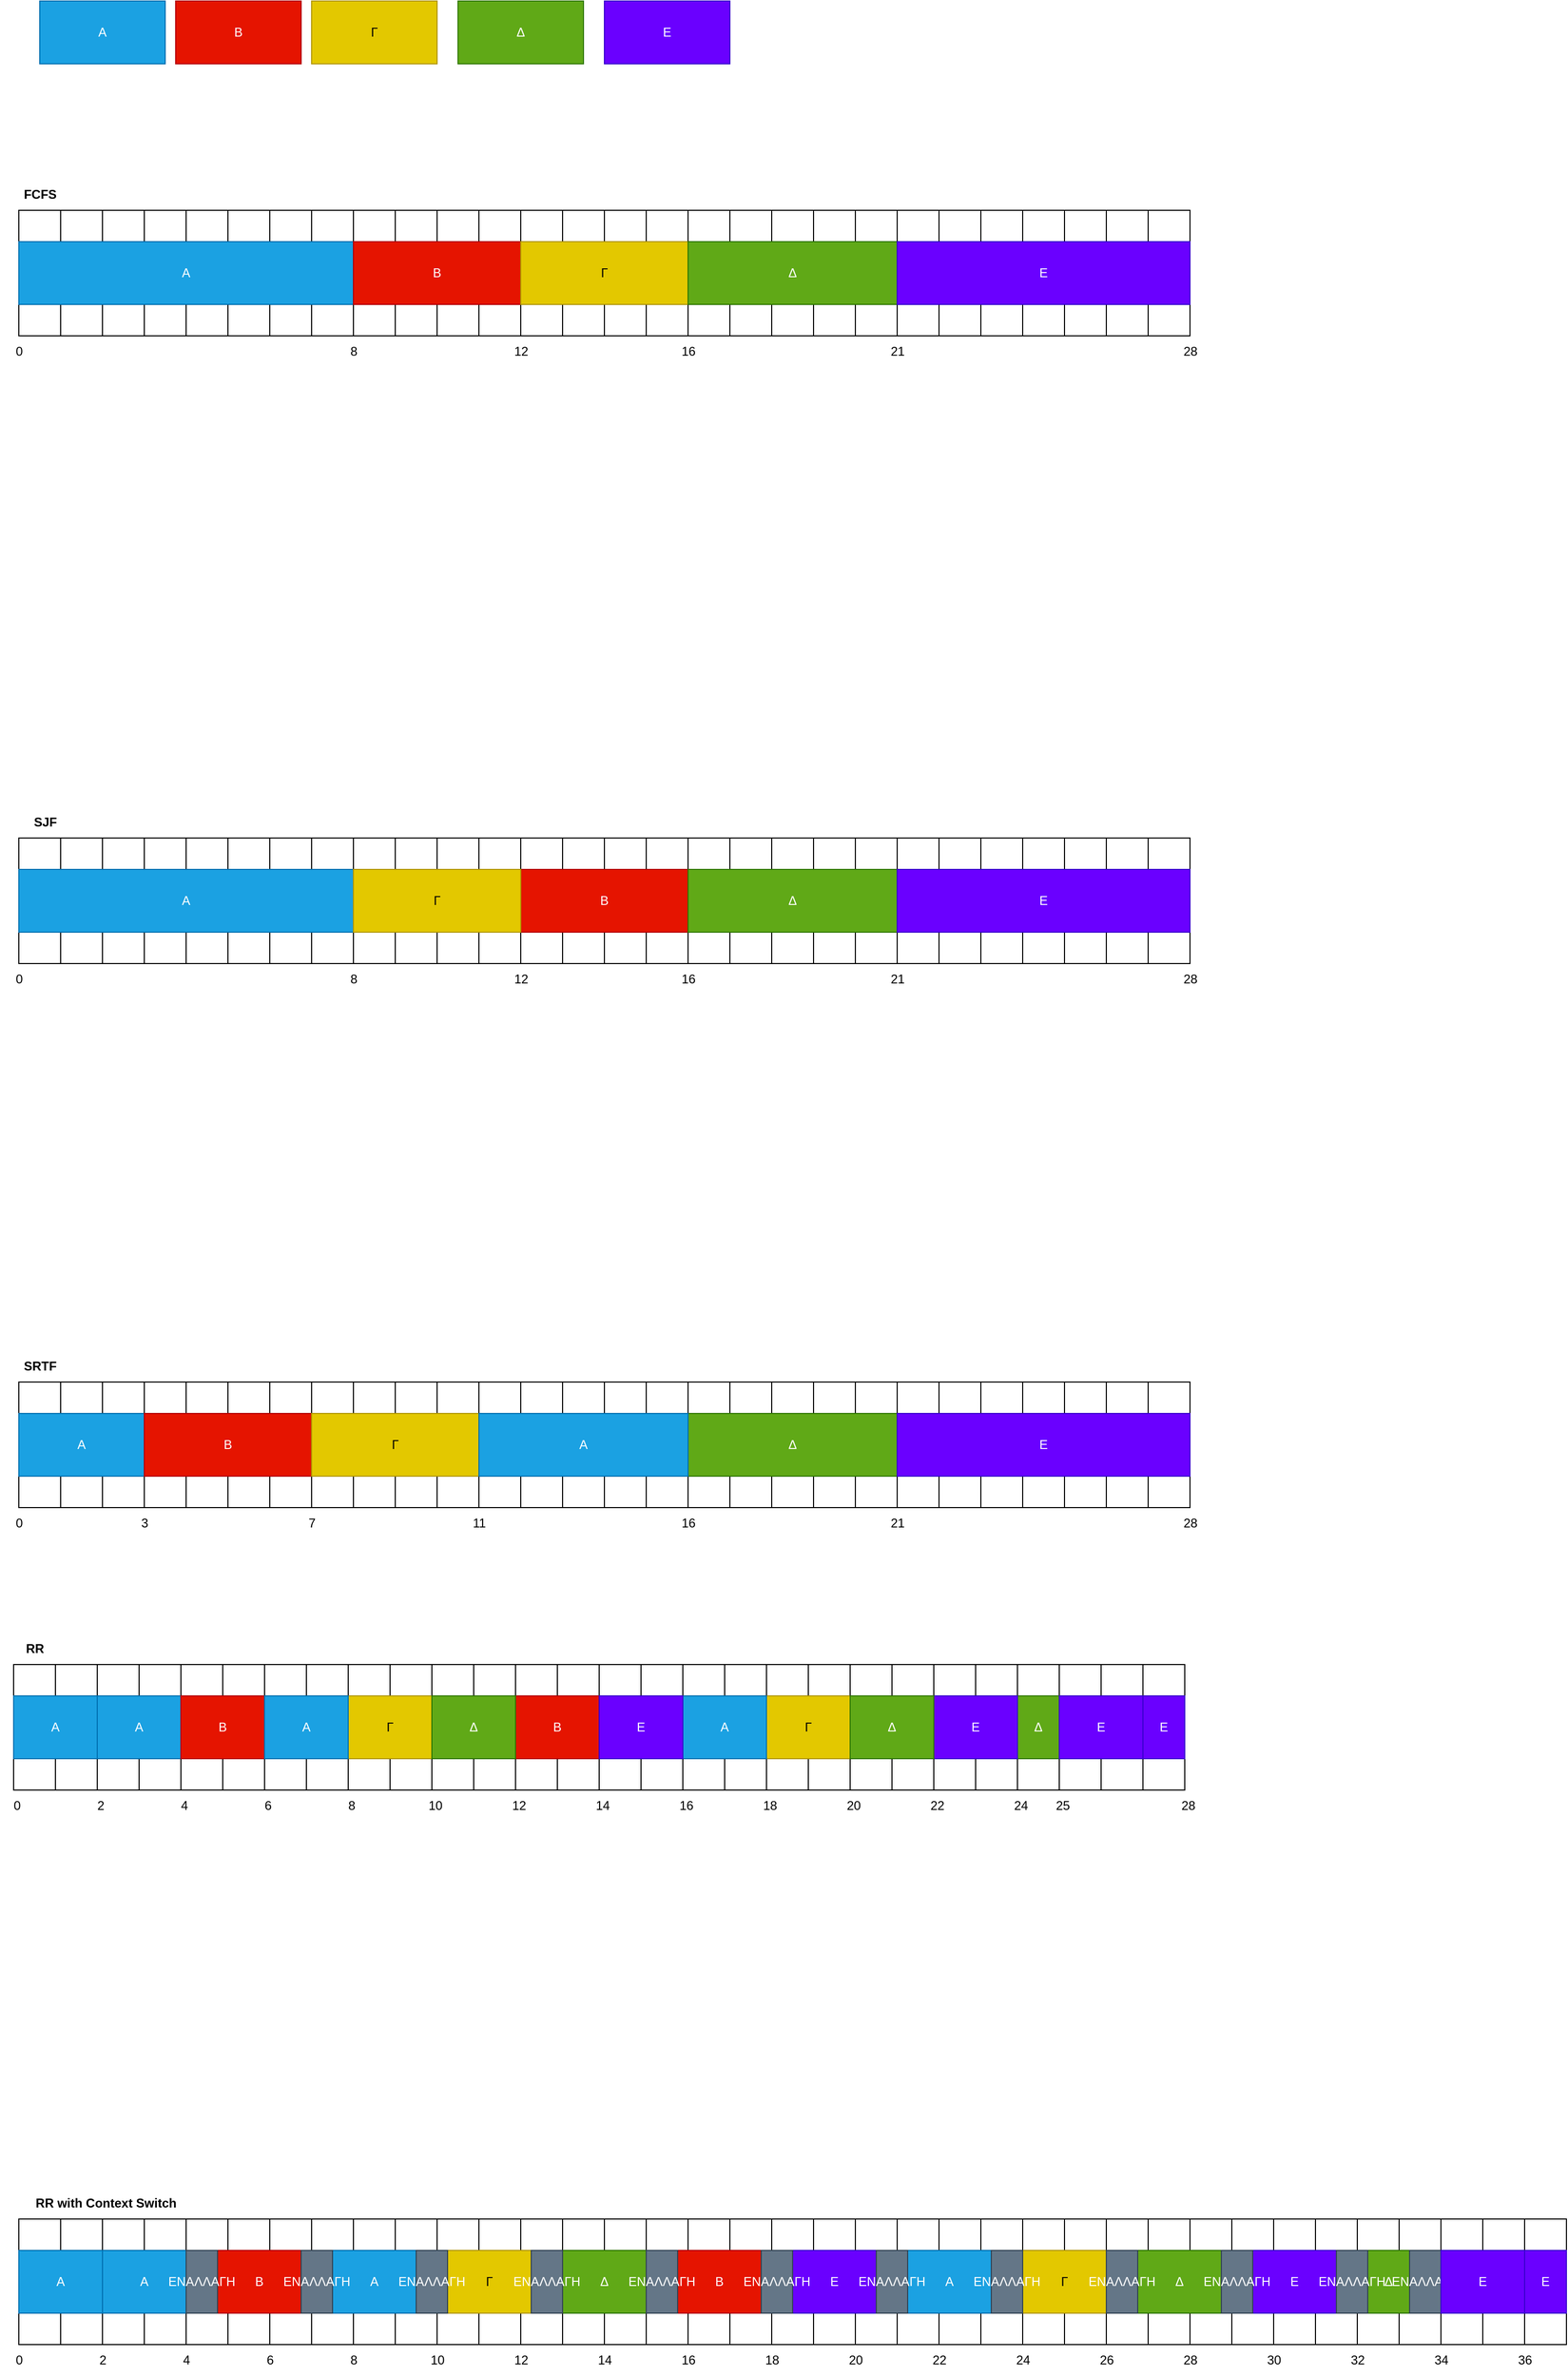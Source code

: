 <mxfile version="22.1.18" type="device">
  <diagram name="Page-1" id="IItcqht9Zv7IeJ6Osstn">
    <mxGraphModel dx="1577" dy="1020" grid="1" gridSize="10" guides="1" tooltips="1" connect="1" arrows="1" fold="1" page="1" pageScale="1" pageWidth="850" pageHeight="1100" math="0" shadow="0">
      <root>
        <mxCell id="0" />
        <mxCell id="1" parent="0" />
        <mxCell id="_Q96MDX6_ETK-nk5UA62-1" value="" style="rounded=0;whiteSpace=wrap;html=1;direction=south;" vertex="1" parent="1">
          <mxGeometry x="120" y="240" width="40" height="120" as="geometry" />
        </mxCell>
        <mxCell id="_Q96MDX6_ETK-nk5UA62-2" value="" style="rounded=0;whiteSpace=wrap;html=1;direction=south;" vertex="1" parent="1">
          <mxGeometry x="160" y="240" width="40" height="120" as="geometry" />
        </mxCell>
        <mxCell id="_Q96MDX6_ETK-nk5UA62-3" value="" style="rounded=0;whiteSpace=wrap;html=1;direction=south;" vertex="1" parent="1">
          <mxGeometry x="200" y="240" width="40" height="120" as="geometry" />
        </mxCell>
        <mxCell id="_Q96MDX6_ETK-nk5UA62-4" value="" style="rounded=0;whiteSpace=wrap;html=1;direction=south;" vertex="1" parent="1">
          <mxGeometry x="240" y="240" width="40" height="120" as="geometry" />
        </mxCell>
        <mxCell id="_Q96MDX6_ETK-nk5UA62-5" value="" style="rounded=0;whiteSpace=wrap;html=1;direction=south;" vertex="1" parent="1">
          <mxGeometry x="280" y="240" width="40" height="120" as="geometry" />
        </mxCell>
        <mxCell id="_Q96MDX6_ETK-nk5UA62-6" value="" style="rounded=0;whiteSpace=wrap;html=1;direction=south;" vertex="1" parent="1">
          <mxGeometry x="320" y="240" width="40" height="120" as="geometry" />
        </mxCell>
        <mxCell id="_Q96MDX6_ETK-nk5UA62-7" value="" style="rounded=0;whiteSpace=wrap;html=1;direction=south;" vertex="1" parent="1">
          <mxGeometry x="360" y="240" width="40" height="120" as="geometry" />
        </mxCell>
        <mxCell id="_Q96MDX6_ETK-nk5UA62-8" value="" style="rounded=0;whiteSpace=wrap;html=1;direction=south;" vertex="1" parent="1">
          <mxGeometry x="400" y="240" width="40" height="120" as="geometry" />
        </mxCell>
        <mxCell id="_Q96MDX6_ETK-nk5UA62-9" value="" style="rounded=0;whiteSpace=wrap;html=1;direction=south;" vertex="1" parent="1">
          <mxGeometry x="440" y="240" width="40" height="120" as="geometry" />
        </mxCell>
        <mxCell id="_Q96MDX6_ETK-nk5UA62-10" value="" style="rounded=0;whiteSpace=wrap;html=1;direction=south;" vertex="1" parent="1">
          <mxGeometry x="480" y="240" width="40" height="120" as="geometry" />
        </mxCell>
        <mxCell id="_Q96MDX6_ETK-nk5UA62-11" value="" style="rounded=0;whiteSpace=wrap;html=1;direction=south;" vertex="1" parent="1">
          <mxGeometry x="520" y="240" width="40" height="120" as="geometry" />
        </mxCell>
        <mxCell id="_Q96MDX6_ETK-nk5UA62-12" value="" style="rounded=0;whiteSpace=wrap;html=1;direction=south;" vertex="1" parent="1">
          <mxGeometry x="560" y="240" width="40" height="120" as="geometry" />
        </mxCell>
        <mxCell id="_Q96MDX6_ETK-nk5UA62-13" value="" style="rounded=0;whiteSpace=wrap;html=1;direction=south;" vertex="1" parent="1">
          <mxGeometry x="600" y="240" width="40" height="120" as="geometry" />
        </mxCell>
        <mxCell id="_Q96MDX6_ETK-nk5UA62-14" value="" style="rounded=0;whiteSpace=wrap;html=1;direction=south;" vertex="1" parent="1">
          <mxGeometry x="640" y="240" width="40" height="120" as="geometry" />
        </mxCell>
        <mxCell id="_Q96MDX6_ETK-nk5UA62-15" value="" style="rounded=0;whiteSpace=wrap;html=1;direction=south;" vertex="1" parent="1">
          <mxGeometry x="680" y="240" width="40" height="120" as="geometry" />
        </mxCell>
        <mxCell id="_Q96MDX6_ETK-nk5UA62-16" value="" style="rounded=0;whiteSpace=wrap;html=1;direction=south;" vertex="1" parent="1">
          <mxGeometry x="720" y="240" width="40" height="120" as="geometry" />
        </mxCell>
        <mxCell id="_Q96MDX6_ETK-nk5UA62-17" value="" style="rounded=0;whiteSpace=wrap;html=1;direction=south;" vertex="1" parent="1">
          <mxGeometry x="760" y="240" width="40" height="120" as="geometry" />
        </mxCell>
        <mxCell id="_Q96MDX6_ETK-nk5UA62-18" value="" style="rounded=0;whiteSpace=wrap;html=1;direction=south;" vertex="1" parent="1">
          <mxGeometry x="800" y="240" width="40" height="120" as="geometry" />
        </mxCell>
        <mxCell id="_Q96MDX6_ETK-nk5UA62-19" value="" style="rounded=0;whiteSpace=wrap;html=1;direction=south;" vertex="1" parent="1">
          <mxGeometry x="840" y="240" width="40" height="120" as="geometry" />
        </mxCell>
        <mxCell id="_Q96MDX6_ETK-nk5UA62-20" value="" style="rounded=0;whiteSpace=wrap;html=1;direction=south;" vertex="1" parent="1">
          <mxGeometry x="880" y="240" width="40" height="120" as="geometry" />
        </mxCell>
        <mxCell id="_Q96MDX6_ETK-nk5UA62-21" value="" style="rounded=0;whiteSpace=wrap;html=1;direction=south;" vertex="1" parent="1">
          <mxGeometry x="920" y="240" width="40" height="120" as="geometry" />
        </mxCell>
        <mxCell id="_Q96MDX6_ETK-nk5UA62-22" value="" style="rounded=0;whiteSpace=wrap;html=1;direction=south;" vertex="1" parent="1">
          <mxGeometry x="960" y="240" width="40" height="120" as="geometry" />
        </mxCell>
        <mxCell id="_Q96MDX6_ETK-nk5UA62-23" value="" style="rounded=0;whiteSpace=wrap;html=1;direction=south;" vertex="1" parent="1">
          <mxGeometry x="1000" y="240" width="40" height="120" as="geometry" />
        </mxCell>
        <mxCell id="_Q96MDX6_ETK-nk5UA62-24" value="" style="rounded=0;whiteSpace=wrap;html=1;direction=south;" vertex="1" parent="1">
          <mxGeometry x="1040" y="240" width="40" height="120" as="geometry" />
        </mxCell>
        <mxCell id="_Q96MDX6_ETK-nk5UA62-25" value="" style="rounded=0;whiteSpace=wrap;html=1;direction=south;" vertex="1" parent="1">
          <mxGeometry x="1080" y="240" width="40" height="120" as="geometry" />
        </mxCell>
        <mxCell id="_Q96MDX6_ETK-nk5UA62-26" value="" style="rounded=0;whiteSpace=wrap;html=1;direction=south;" vertex="1" parent="1">
          <mxGeometry x="1120" y="240" width="40" height="120" as="geometry" />
        </mxCell>
        <mxCell id="_Q96MDX6_ETK-nk5UA62-27" value="" style="rounded=0;whiteSpace=wrap;html=1;direction=south;" vertex="1" parent="1">
          <mxGeometry x="1160" y="240" width="40" height="120" as="geometry" />
        </mxCell>
        <mxCell id="_Q96MDX6_ETK-nk5UA62-28" value="" style="rounded=0;whiteSpace=wrap;html=1;direction=south;" vertex="1" parent="1">
          <mxGeometry x="1200" y="240" width="40" height="120" as="geometry" />
        </mxCell>
        <mxCell id="_Q96MDX6_ETK-nk5UA62-29" value="" style="rounded=0;whiteSpace=wrap;html=1;direction=south;" vertex="1" parent="1">
          <mxGeometry x="120" y="840" width="40" height="120" as="geometry" />
        </mxCell>
        <mxCell id="_Q96MDX6_ETK-nk5UA62-30" value="" style="rounded=0;whiteSpace=wrap;html=1;direction=south;" vertex="1" parent="1">
          <mxGeometry x="160" y="840" width="40" height="120" as="geometry" />
        </mxCell>
        <mxCell id="_Q96MDX6_ETK-nk5UA62-31" value="" style="rounded=0;whiteSpace=wrap;html=1;direction=south;" vertex="1" parent="1">
          <mxGeometry x="200" y="840" width="40" height="120" as="geometry" />
        </mxCell>
        <mxCell id="_Q96MDX6_ETK-nk5UA62-32" value="" style="rounded=0;whiteSpace=wrap;html=1;direction=south;" vertex="1" parent="1">
          <mxGeometry x="240" y="840" width="40" height="120" as="geometry" />
        </mxCell>
        <mxCell id="_Q96MDX6_ETK-nk5UA62-33" value="" style="rounded=0;whiteSpace=wrap;html=1;direction=south;" vertex="1" parent="1">
          <mxGeometry x="280" y="840" width="40" height="120" as="geometry" />
        </mxCell>
        <mxCell id="_Q96MDX6_ETK-nk5UA62-34" value="" style="rounded=0;whiteSpace=wrap;html=1;direction=south;" vertex="1" parent="1">
          <mxGeometry x="320" y="840" width="40" height="120" as="geometry" />
        </mxCell>
        <mxCell id="_Q96MDX6_ETK-nk5UA62-35" value="" style="rounded=0;whiteSpace=wrap;html=1;direction=south;" vertex="1" parent="1">
          <mxGeometry x="360" y="840" width="40" height="120" as="geometry" />
        </mxCell>
        <mxCell id="_Q96MDX6_ETK-nk5UA62-36" value="" style="rounded=0;whiteSpace=wrap;html=1;direction=south;" vertex="1" parent="1">
          <mxGeometry x="400" y="840" width="40" height="120" as="geometry" />
        </mxCell>
        <mxCell id="_Q96MDX6_ETK-nk5UA62-37" value="" style="rounded=0;whiteSpace=wrap;html=1;direction=south;" vertex="1" parent="1">
          <mxGeometry x="440" y="840" width="40" height="120" as="geometry" />
        </mxCell>
        <mxCell id="_Q96MDX6_ETK-nk5UA62-38" value="" style="rounded=0;whiteSpace=wrap;html=1;direction=south;" vertex="1" parent="1">
          <mxGeometry x="480" y="840" width="40" height="120" as="geometry" />
        </mxCell>
        <mxCell id="_Q96MDX6_ETK-nk5UA62-39" value="" style="rounded=0;whiteSpace=wrap;html=1;direction=south;" vertex="1" parent="1">
          <mxGeometry x="520" y="840" width="40" height="120" as="geometry" />
        </mxCell>
        <mxCell id="_Q96MDX6_ETK-nk5UA62-40" value="" style="rounded=0;whiteSpace=wrap;html=1;direction=south;" vertex="1" parent="1">
          <mxGeometry x="560" y="840" width="40" height="120" as="geometry" />
        </mxCell>
        <mxCell id="_Q96MDX6_ETK-nk5UA62-41" value="" style="rounded=0;whiteSpace=wrap;html=1;direction=south;" vertex="1" parent="1">
          <mxGeometry x="600" y="840" width="40" height="120" as="geometry" />
        </mxCell>
        <mxCell id="_Q96MDX6_ETK-nk5UA62-42" value="" style="rounded=0;whiteSpace=wrap;html=1;direction=south;" vertex="1" parent="1">
          <mxGeometry x="640" y="840" width="40" height="120" as="geometry" />
        </mxCell>
        <mxCell id="_Q96MDX6_ETK-nk5UA62-43" value="" style="rounded=0;whiteSpace=wrap;html=1;direction=south;" vertex="1" parent="1">
          <mxGeometry x="680" y="840" width="40" height="120" as="geometry" />
        </mxCell>
        <mxCell id="_Q96MDX6_ETK-nk5UA62-44" value="" style="rounded=0;whiteSpace=wrap;html=1;direction=south;" vertex="1" parent="1">
          <mxGeometry x="720" y="840" width="40" height="120" as="geometry" />
        </mxCell>
        <mxCell id="_Q96MDX6_ETK-nk5UA62-45" value="" style="rounded=0;whiteSpace=wrap;html=1;direction=south;" vertex="1" parent="1">
          <mxGeometry x="760" y="840" width="40" height="120" as="geometry" />
        </mxCell>
        <mxCell id="_Q96MDX6_ETK-nk5UA62-46" value="" style="rounded=0;whiteSpace=wrap;html=1;direction=south;" vertex="1" parent="1">
          <mxGeometry x="800" y="840" width="40" height="120" as="geometry" />
        </mxCell>
        <mxCell id="_Q96MDX6_ETK-nk5UA62-47" value="" style="rounded=0;whiteSpace=wrap;html=1;direction=south;" vertex="1" parent="1">
          <mxGeometry x="840" y="840" width="40" height="120" as="geometry" />
        </mxCell>
        <mxCell id="_Q96MDX6_ETK-nk5UA62-48" value="" style="rounded=0;whiteSpace=wrap;html=1;direction=south;" vertex="1" parent="1">
          <mxGeometry x="880" y="840" width="40" height="120" as="geometry" />
        </mxCell>
        <mxCell id="_Q96MDX6_ETK-nk5UA62-49" value="" style="rounded=0;whiteSpace=wrap;html=1;direction=south;" vertex="1" parent="1">
          <mxGeometry x="920" y="840" width="40" height="120" as="geometry" />
        </mxCell>
        <mxCell id="_Q96MDX6_ETK-nk5UA62-50" value="" style="rounded=0;whiteSpace=wrap;html=1;direction=south;" vertex="1" parent="1">
          <mxGeometry x="960" y="840" width="40" height="120" as="geometry" />
        </mxCell>
        <mxCell id="_Q96MDX6_ETK-nk5UA62-51" value="" style="rounded=0;whiteSpace=wrap;html=1;direction=south;" vertex="1" parent="1">
          <mxGeometry x="1000" y="840" width="40" height="120" as="geometry" />
        </mxCell>
        <mxCell id="_Q96MDX6_ETK-nk5UA62-52" value="" style="rounded=0;whiteSpace=wrap;html=1;direction=south;" vertex="1" parent="1">
          <mxGeometry x="1040" y="840" width="40" height="120" as="geometry" />
        </mxCell>
        <mxCell id="_Q96MDX6_ETK-nk5UA62-53" value="" style="rounded=0;whiteSpace=wrap;html=1;direction=south;" vertex="1" parent="1">
          <mxGeometry x="1080" y="840" width="40" height="120" as="geometry" />
        </mxCell>
        <mxCell id="_Q96MDX6_ETK-nk5UA62-54" value="" style="rounded=0;whiteSpace=wrap;html=1;direction=south;" vertex="1" parent="1">
          <mxGeometry x="1120" y="840" width="40" height="120" as="geometry" />
        </mxCell>
        <mxCell id="_Q96MDX6_ETK-nk5UA62-55" value="" style="rounded=0;whiteSpace=wrap;html=1;direction=south;" vertex="1" parent="1">
          <mxGeometry x="1160" y="840" width="40" height="120" as="geometry" />
        </mxCell>
        <mxCell id="_Q96MDX6_ETK-nk5UA62-56" value="" style="rounded=0;whiteSpace=wrap;html=1;direction=south;" vertex="1" parent="1">
          <mxGeometry x="1200" y="840" width="40" height="120" as="geometry" />
        </mxCell>
        <mxCell id="_Q96MDX6_ETK-nk5UA62-57" value="FCFS" style="text;html=1;align=center;verticalAlign=middle;resizable=0;points=[];autosize=1;strokeColor=none;fillColor=none;fontStyle=1" vertex="1" parent="1">
          <mxGeometry x="115" y="210" width="50" height="30" as="geometry" />
        </mxCell>
        <mxCell id="_Q96MDX6_ETK-nk5UA62-59" value="Α" style="rounded=0;whiteSpace=wrap;html=1;fillColor=#1ba1e2;strokeColor=#006EAF;fontColor=#ffffff;" vertex="1" parent="1">
          <mxGeometry x="140" y="40" width="120" height="60" as="geometry" />
        </mxCell>
        <mxCell id="_Q96MDX6_ETK-nk5UA62-60" value="Β" style="rounded=0;whiteSpace=wrap;html=1;fillColor=#e51400;fontColor=#ffffff;strokeColor=#B20000;" vertex="1" parent="1">
          <mxGeometry x="270" y="40" width="120" height="60" as="geometry" />
        </mxCell>
        <mxCell id="_Q96MDX6_ETK-nk5UA62-61" value="Γ" style="rounded=0;whiteSpace=wrap;html=1;fillColor=#e3c800;fontColor=#000000;strokeColor=#B09500;" vertex="1" parent="1">
          <mxGeometry x="400" y="40" width="120" height="60" as="geometry" />
        </mxCell>
        <mxCell id="_Q96MDX6_ETK-nk5UA62-62" value="Δ" style="rounded=0;whiteSpace=wrap;html=1;fillColor=#60a917;fontColor=#ffffff;strokeColor=#2D7600;" vertex="1" parent="1">
          <mxGeometry x="540" y="40" width="120" height="60" as="geometry" />
        </mxCell>
        <mxCell id="_Q96MDX6_ETK-nk5UA62-63" value="Ε" style="rounded=0;whiteSpace=wrap;html=1;fillColor=#6a00ff;fontColor=#ffffff;strokeColor=#3700CC;" vertex="1" parent="1">
          <mxGeometry x="680" y="40" width="120" height="60" as="geometry" />
        </mxCell>
        <mxCell id="_Q96MDX6_ETK-nk5UA62-64" value="Α" style="rounded=0;whiteSpace=wrap;html=1;fillColor=#1ba1e2;strokeColor=#006EAF;fontColor=#ffffff;" vertex="1" parent="1">
          <mxGeometry x="120" y="270" width="320" height="60" as="geometry" />
        </mxCell>
        <mxCell id="_Q96MDX6_ETK-nk5UA62-65" value="Β" style="rounded=0;whiteSpace=wrap;html=1;fillColor=#e51400;fontColor=#ffffff;strokeColor=#B20000;" vertex="1" parent="1">
          <mxGeometry x="440" y="270" width="160" height="60" as="geometry" />
        </mxCell>
        <mxCell id="_Q96MDX6_ETK-nk5UA62-67" value="Γ" style="rounded=0;whiteSpace=wrap;html=1;fillColor=#e3c800;fontColor=#000000;strokeColor=#B09500;" vertex="1" parent="1">
          <mxGeometry x="600" y="270" width="160" height="60" as="geometry" />
        </mxCell>
        <mxCell id="_Q96MDX6_ETK-nk5UA62-68" value="Δ" style="rounded=0;whiteSpace=wrap;html=1;fillColor=#60a917;fontColor=#ffffff;strokeColor=#2D7600;" vertex="1" parent="1">
          <mxGeometry x="760" y="270" width="200" height="60" as="geometry" />
        </mxCell>
        <mxCell id="_Q96MDX6_ETK-nk5UA62-69" value="Ε" style="rounded=0;whiteSpace=wrap;html=1;fillColor=#6a00ff;fontColor=#ffffff;strokeColor=#3700CC;" vertex="1" parent="1">
          <mxGeometry x="960" y="270" width="280" height="60" as="geometry" />
        </mxCell>
        <mxCell id="_Q96MDX6_ETK-nk5UA62-70" value="0&lt;br&gt;" style="text;html=1;align=center;verticalAlign=middle;resizable=0;points=[];autosize=1;strokeColor=none;fillColor=none;" vertex="1" parent="1">
          <mxGeometry x="105" y="360" width="30" height="30" as="geometry" />
        </mxCell>
        <mxCell id="_Q96MDX6_ETK-nk5UA62-71" value="8" style="text;html=1;align=center;verticalAlign=middle;resizable=0;points=[];autosize=1;strokeColor=none;fillColor=none;" vertex="1" parent="1">
          <mxGeometry x="425" y="360" width="30" height="30" as="geometry" />
        </mxCell>
        <mxCell id="_Q96MDX6_ETK-nk5UA62-72" value="12" style="text;html=1;align=center;verticalAlign=middle;resizable=0;points=[];autosize=1;strokeColor=none;fillColor=none;" vertex="1" parent="1">
          <mxGeometry x="580" y="360" width="40" height="30" as="geometry" />
        </mxCell>
        <mxCell id="_Q96MDX6_ETK-nk5UA62-73" value="16" style="text;html=1;align=center;verticalAlign=middle;resizable=0;points=[];autosize=1;strokeColor=none;fillColor=none;" vertex="1" parent="1">
          <mxGeometry x="740" y="360" width="40" height="30" as="geometry" />
        </mxCell>
        <mxCell id="_Q96MDX6_ETK-nk5UA62-74" value="21" style="text;html=1;align=center;verticalAlign=middle;resizable=0;points=[];autosize=1;strokeColor=none;fillColor=none;" vertex="1" parent="1">
          <mxGeometry x="940" y="360" width="40" height="30" as="geometry" />
        </mxCell>
        <mxCell id="_Q96MDX6_ETK-nk5UA62-75" value="28" style="text;html=1;align=center;verticalAlign=middle;resizable=0;points=[];autosize=1;strokeColor=none;fillColor=none;" vertex="1" parent="1">
          <mxGeometry x="1220" y="360" width="40" height="30" as="geometry" />
        </mxCell>
        <mxCell id="_Q96MDX6_ETK-nk5UA62-76" value="" style="rounded=0;whiteSpace=wrap;html=1;direction=south;" vertex="1" parent="1">
          <mxGeometry x="120" y="1360" width="40" height="120" as="geometry" />
        </mxCell>
        <mxCell id="_Q96MDX6_ETK-nk5UA62-77" value="" style="rounded=0;whiteSpace=wrap;html=1;direction=south;" vertex="1" parent="1">
          <mxGeometry x="160" y="1360" width="40" height="120" as="geometry" />
        </mxCell>
        <mxCell id="_Q96MDX6_ETK-nk5UA62-78" value="" style="rounded=0;whiteSpace=wrap;html=1;direction=south;" vertex="1" parent="1">
          <mxGeometry x="200" y="1360" width="40" height="120" as="geometry" />
        </mxCell>
        <mxCell id="_Q96MDX6_ETK-nk5UA62-79" value="" style="rounded=0;whiteSpace=wrap;html=1;direction=south;" vertex="1" parent="1">
          <mxGeometry x="240" y="1360" width="40" height="120" as="geometry" />
        </mxCell>
        <mxCell id="_Q96MDX6_ETK-nk5UA62-80" value="" style="rounded=0;whiteSpace=wrap;html=1;direction=south;" vertex="1" parent="1">
          <mxGeometry x="280" y="1360" width="40" height="120" as="geometry" />
        </mxCell>
        <mxCell id="_Q96MDX6_ETK-nk5UA62-81" value="" style="rounded=0;whiteSpace=wrap;html=1;direction=south;" vertex="1" parent="1">
          <mxGeometry x="320" y="1360" width="40" height="120" as="geometry" />
        </mxCell>
        <mxCell id="_Q96MDX6_ETK-nk5UA62-82" value="" style="rounded=0;whiteSpace=wrap;html=1;direction=south;" vertex="1" parent="1">
          <mxGeometry x="360" y="1360" width="40" height="120" as="geometry" />
        </mxCell>
        <mxCell id="_Q96MDX6_ETK-nk5UA62-83" value="" style="rounded=0;whiteSpace=wrap;html=1;direction=south;" vertex="1" parent="1">
          <mxGeometry x="400" y="1360" width="40" height="120" as="geometry" />
        </mxCell>
        <mxCell id="_Q96MDX6_ETK-nk5UA62-84" value="" style="rounded=0;whiteSpace=wrap;html=1;direction=south;" vertex="1" parent="1">
          <mxGeometry x="440" y="1360" width="40" height="120" as="geometry" />
        </mxCell>
        <mxCell id="_Q96MDX6_ETK-nk5UA62-85" value="" style="rounded=0;whiteSpace=wrap;html=1;direction=south;" vertex="1" parent="1">
          <mxGeometry x="480" y="1360" width="40" height="120" as="geometry" />
        </mxCell>
        <mxCell id="_Q96MDX6_ETK-nk5UA62-86" value="" style="rounded=0;whiteSpace=wrap;html=1;direction=south;" vertex="1" parent="1">
          <mxGeometry x="520" y="1360" width="40" height="120" as="geometry" />
        </mxCell>
        <mxCell id="_Q96MDX6_ETK-nk5UA62-87" value="" style="rounded=0;whiteSpace=wrap;html=1;direction=south;" vertex="1" parent="1">
          <mxGeometry x="560" y="1360" width="40" height="120" as="geometry" />
        </mxCell>
        <mxCell id="_Q96MDX6_ETK-nk5UA62-88" value="" style="rounded=0;whiteSpace=wrap;html=1;direction=south;" vertex="1" parent="1">
          <mxGeometry x="600" y="1360" width="40" height="120" as="geometry" />
        </mxCell>
        <mxCell id="_Q96MDX6_ETK-nk5UA62-89" value="" style="rounded=0;whiteSpace=wrap;html=1;direction=south;" vertex="1" parent="1">
          <mxGeometry x="640" y="1360" width="40" height="120" as="geometry" />
        </mxCell>
        <mxCell id="_Q96MDX6_ETK-nk5UA62-90" value="" style="rounded=0;whiteSpace=wrap;html=1;direction=south;" vertex="1" parent="1">
          <mxGeometry x="680" y="1360" width="40" height="120" as="geometry" />
        </mxCell>
        <mxCell id="_Q96MDX6_ETK-nk5UA62-91" value="" style="rounded=0;whiteSpace=wrap;html=1;direction=south;" vertex="1" parent="1">
          <mxGeometry x="720" y="1360" width="40" height="120" as="geometry" />
        </mxCell>
        <mxCell id="_Q96MDX6_ETK-nk5UA62-92" value="" style="rounded=0;whiteSpace=wrap;html=1;direction=south;" vertex="1" parent="1">
          <mxGeometry x="760" y="1360" width="40" height="120" as="geometry" />
        </mxCell>
        <mxCell id="_Q96MDX6_ETK-nk5UA62-93" value="" style="rounded=0;whiteSpace=wrap;html=1;direction=south;" vertex="1" parent="1">
          <mxGeometry x="800" y="1360" width="40" height="120" as="geometry" />
        </mxCell>
        <mxCell id="_Q96MDX6_ETK-nk5UA62-94" value="" style="rounded=0;whiteSpace=wrap;html=1;direction=south;" vertex="1" parent="1">
          <mxGeometry x="840" y="1360" width="40" height="120" as="geometry" />
        </mxCell>
        <mxCell id="_Q96MDX6_ETK-nk5UA62-95" value="" style="rounded=0;whiteSpace=wrap;html=1;direction=south;" vertex="1" parent="1">
          <mxGeometry x="880" y="1360" width="40" height="120" as="geometry" />
        </mxCell>
        <mxCell id="_Q96MDX6_ETK-nk5UA62-96" value="" style="rounded=0;whiteSpace=wrap;html=1;direction=south;" vertex="1" parent="1">
          <mxGeometry x="920" y="1360" width="40" height="120" as="geometry" />
        </mxCell>
        <mxCell id="_Q96MDX6_ETK-nk5UA62-97" value="" style="rounded=0;whiteSpace=wrap;html=1;direction=south;" vertex="1" parent="1">
          <mxGeometry x="960" y="1360" width="40" height="120" as="geometry" />
        </mxCell>
        <mxCell id="_Q96MDX6_ETK-nk5UA62-98" value="" style="rounded=0;whiteSpace=wrap;html=1;direction=south;" vertex="1" parent="1">
          <mxGeometry x="1000" y="1360" width="40" height="120" as="geometry" />
        </mxCell>
        <mxCell id="_Q96MDX6_ETK-nk5UA62-99" value="" style="rounded=0;whiteSpace=wrap;html=1;direction=south;" vertex="1" parent="1">
          <mxGeometry x="1040" y="1360" width="40" height="120" as="geometry" />
        </mxCell>
        <mxCell id="_Q96MDX6_ETK-nk5UA62-100" value="" style="rounded=0;whiteSpace=wrap;html=1;direction=south;" vertex="1" parent="1">
          <mxGeometry x="1080" y="1360" width="40" height="120" as="geometry" />
        </mxCell>
        <mxCell id="_Q96MDX6_ETK-nk5UA62-101" value="" style="rounded=0;whiteSpace=wrap;html=1;direction=south;" vertex="1" parent="1">
          <mxGeometry x="1120" y="1360" width="40" height="120" as="geometry" />
        </mxCell>
        <mxCell id="_Q96MDX6_ETK-nk5UA62-102" value="" style="rounded=0;whiteSpace=wrap;html=1;direction=south;" vertex="1" parent="1">
          <mxGeometry x="1160" y="1360" width="40" height="120" as="geometry" />
        </mxCell>
        <mxCell id="_Q96MDX6_ETK-nk5UA62-103" value="" style="rounded=0;whiteSpace=wrap;html=1;direction=south;" vertex="1" parent="1">
          <mxGeometry x="1200" y="1360" width="40" height="120" as="geometry" />
        </mxCell>
        <mxCell id="_Q96MDX6_ETK-nk5UA62-104" value="&lt;b&gt;SJF&lt;/b&gt;" style="text;html=1;align=center;verticalAlign=middle;resizable=0;points=[];autosize=1;strokeColor=none;fillColor=none;" vertex="1" parent="1">
          <mxGeometry x="120" y="810" width="50" height="30" as="geometry" />
        </mxCell>
        <mxCell id="_Q96MDX6_ETK-nk5UA62-105" value="Α" style="rounded=0;whiteSpace=wrap;html=1;fillColor=#1ba1e2;strokeColor=#006EAF;fontColor=#ffffff;" vertex="1" parent="1">
          <mxGeometry x="120" y="870" width="320" height="60" as="geometry" />
        </mxCell>
        <mxCell id="_Q96MDX6_ETK-nk5UA62-106" value="Β" style="rounded=0;whiteSpace=wrap;html=1;fillColor=#e51400;fontColor=#ffffff;strokeColor=#B20000;" vertex="1" parent="1">
          <mxGeometry x="600" y="870" width="160" height="60" as="geometry" />
        </mxCell>
        <mxCell id="_Q96MDX6_ETK-nk5UA62-107" value="Γ" style="rounded=0;whiteSpace=wrap;html=1;fillColor=#e3c800;fontColor=#000000;strokeColor=#B09500;" vertex="1" parent="1">
          <mxGeometry x="440" y="870" width="160" height="60" as="geometry" />
        </mxCell>
        <mxCell id="_Q96MDX6_ETK-nk5UA62-108" value="Δ" style="rounded=0;whiteSpace=wrap;html=1;fillColor=#60a917;fontColor=#ffffff;strokeColor=#2D7600;" vertex="1" parent="1">
          <mxGeometry x="760" y="870" width="200" height="60" as="geometry" />
        </mxCell>
        <mxCell id="_Q96MDX6_ETK-nk5UA62-109" value="Ε" style="rounded=0;whiteSpace=wrap;html=1;fillColor=#6a00ff;fontColor=#ffffff;strokeColor=#3700CC;" vertex="1" parent="1">
          <mxGeometry x="960" y="870" width="280" height="60" as="geometry" />
        </mxCell>
        <mxCell id="_Q96MDX6_ETK-nk5UA62-111" value="0&lt;br&gt;" style="text;html=1;align=center;verticalAlign=middle;resizable=0;points=[];autosize=1;strokeColor=none;fillColor=none;" vertex="1" parent="1">
          <mxGeometry x="105" y="960" width="30" height="30" as="geometry" />
        </mxCell>
        <mxCell id="_Q96MDX6_ETK-nk5UA62-112" value="8" style="text;html=1;align=center;verticalAlign=middle;resizable=0;points=[];autosize=1;strokeColor=none;fillColor=none;" vertex="1" parent="1">
          <mxGeometry x="425" y="960" width="30" height="30" as="geometry" />
        </mxCell>
        <mxCell id="_Q96MDX6_ETK-nk5UA62-113" value="12" style="text;html=1;align=center;verticalAlign=middle;resizable=0;points=[];autosize=1;strokeColor=none;fillColor=none;" vertex="1" parent="1">
          <mxGeometry x="580" y="960" width="40" height="30" as="geometry" />
        </mxCell>
        <mxCell id="_Q96MDX6_ETK-nk5UA62-114" value="16" style="text;html=1;align=center;verticalAlign=middle;resizable=0;points=[];autosize=1;strokeColor=none;fillColor=none;" vertex="1" parent="1">
          <mxGeometry x="740" y="960" width="40" height="30" as="geometry" />
        </mxCell>
        <mxCell id="_Q96MDX6_ETK-nk5UA62-115" value="21" style="text;html=1;align=center;verticalAlign=middle;resizable=0;points=[];autosize=1;strokeColor=none;fillColor=none;" vertex="1" parent="1">
          <mxGeometry x="940" y="960" width="40" height="30" as="geometry" />
        </mxCell>
        <mxCell id="_Q96MDX6_ETK-nk5UA62-116" value="28" style="text;html=1;align=center;verticalAlign=middle;resizable=0;points=[];autosize=1;strokeColor=none;fillColor=none;" vertex="1" parent="1">
          <mxGeometry x="1220" y="960" width="40" height="30" as="geometry" />
        </mxCell>
        <mxCell id="_Q96MDX6_ETK-nk5UA62-117" value="" style="rounded=0;whiteSpace=wrap;html=1;direction=south;" vertex="1" parent="1">
          <mxGeometry x="115" y="1630" width="40" height="120" as="geometry" />
        </mxCell>
        <mxCell id="_Q96MDX6_ETK-nk5UA62-118" value="" style="rounded=0;whiteSpace=wrap;html=1;direction=south;" vertex="1" parent="1">
          <mxGeometry x="155" y="1630" width="40" height="120" as="geometry" />
        </mxCell>
        <mxCell id="_Q96MDX6_ETK-nk5UA62-119" value="" style="rounded=0;whiteSpace=wrap;html=1;direction=south;" vertex="1" parent="1">
          <mxGeometry x="195" y="1630" width="40" height="120" as="geometry" />
        </mxCell>
        <mxCell id="_Q96MDX6_ETK-nk5UA62-120" value="" style="rounded=0;whiteSpace=wrap;html=1;direction=south;" vertex="1" parent="1">
          <mxGeometry x="235" y="1630" width="40" height="120" as="geometry" />
        </mxCell>
        <mxCell id="_Q96MDX6_ETK-nk5UA62-121" value="" style="rounded=0;whiteSpace=wrap;html=1;direction=south;" vertex="1" parent="1">
          <mxGeometry x="275" y="1630" width="40" height="120" as="geometry" />
        </mxCell>
        <mxCell id="_Q96MDX6_ETK-nk5UA62-122" value="" style="rounded=0;whiteSpace=wrap;html=1;direction=south;" vertex="1" parent="1">
          <mxGeometry x="315" y="1630" width="40" height="120" as="geometry" />
        </mxCell>
        <mxCell id="_Q96MDX6_ETK-nk5UA62-123" value="" style="rounded=0;whiteSpace=wrap;html=1;direction=south;" vertex="1" parent="1">
          <mxGeometry x="355" y="1630" width="40" height="120" as="geometry" />
        </mxCell>
        <mxCell id="_Q96MDX6_ETK-nk5UA62-124" value="" style="rounded=0;whiteSpace=wrap;html=1;direction=south;" vertex="1" parent="1">
          <mxGeometry x="395" y="1630" width="40" height="120" as="geometry" />
        </mxCell>
        <mxCell id="_Q96MDX6_ETK-nk5UA62-125" value="" style="rounded=0;whiteSpace=wrap;html=1;direction=south;" vertex="1" parent="1">
          <mxGeometry x="435" y="1630" width="40" height="120" as="geometry" />
        </mxCell>
        <mxCell id="_Q96MDX6_ETK-nk5UA62-126" value="" style="rounded=0;whiteSpace=wrap;html=1;direction=south;" vertex="1" parent="1">
          <mxGeometry x="475" y="1630" width="40" height="120" as="geometry" />
        </mxCell>
        <mxCell id="_Q96MDX6_ETK-nk5UA62-127" value="" style="rounded=0;whiteSpace=wrap;html=1;direction=south;" vertex="1" parent="1">
          <mxGeometry x="515" y="1630" width="40" height="120" as="geometry" />
        </mxCell>
        <mxCell id="_Q96MDX6_ETK-nk5UA62-128" value="" style="rounded=0;whiteSpace=wrap;html=1;direction=south;" vertex="1" parent="1">
          <mxGeometry x="555" y="1630" width="40" height="120" as="geometry" />
        </mxCell>
        <mxCell id="_Q96MDX6_ETK-nk5UA62-129" value="" style="rounded=0;whiteSpace=wrap;html=1;direction=south;" vertex="1" parent="1">
          <mxGeometry x="595" y="1630" width="40" height="120" as="geometry" />
        </mxCell>
        <mxCell id="_Q96MDX6_ETK-nk5UA62-130" value="" style="rounded=0;whiteSpace=wrap;html=1;direction=south;" vertex="1" parent="1">
          <mxGeometry x="635" y="1630" width="40" height="120" as="geometry" />
        </mxCell>
        <mxCell id="_Q96MDX6_ETK-nk5UA62-131" value="" style="rounded=0;whiteSpace=wrap;html=1;direction=south;" vertex="1" parent="1">
          <mxGeometry x="675" y="1630" width="40" height="120" as="geometry" />
        </mxCell>
        <mxCell id="_Q96MDX6_ETK-nk5UA62-132" value="" style="rounded=0;whiteSpace=wrap;html=1;direction=south;" vertex="1" parent="1">
          <mxGeometry x="715" y="1630" width="40" height="120" as="geometry" />
        </mxCell>
        <mxCell id="_Q96MDX6_ETK-nk5UA62-133" value="" style="rounded=0;whiteSpace=wrap;html=1;direction=south;" vertex="1" parent="1">
          <mxGeometry x="755" y="1630" width="40" height="120" as="geometry" />
        </mxCell>
        <mxCell id="_Q96MDX6_ETK-nk5UA62-134" value="" style="rounded=0;whiteSpace=wrap;html=1;direction=south;" vertex="1" parent="1">
          <mxGeometry x="795" y="1630" width="40" height="120" as="geometry" />
        </mxCell>
        <mxCell id="_Q96MDX6_ETK-nk5UA62-135" value="" style="rounded=0;whiteSpace=wrap;html=1;direction=south;" vertex="1" parent="1">
          <mxGeometry x="835" y="1630" width="40" height="120" as="geometry" />
        </mxCell>
        <mxCell id="_Q96MDX6_ETK-nk5UA62-136" value="" style="rounded=0;whiteSpace=wrap;html=1;direction=south;" vertex="1" parent="1">
          <mxGeometry x="875" y="1630" width="40" height="120" as="geometry" />
        </mxCell>
        <mxCell id="_Q96MDX6_ETK-nk5UA62-137" value="" style="rounded=0;whiteSpace=wrap;html=1;direction=south;" vertex="1" parent="1">
          <mxGeometry x="915" y="1630" width="40" height="120" as="geometry" />
        </mxCell>
        <mxCell id="_Q96MDX6_ETK-nk5UA62-138" value="" style="rounded=0;whiteSpace=wrap;html=1;direction=south;" vertex="1" parent="1">
          <mxGeometry x="955" y="1630" width="40" height="120" as="geometry" />
        </mxCell>
        <mxCell id="_Q96MDX6_ETK-nk5UA62-139" value="" style="rounded=0;whiteSpace=wrap;html=1;direction=south;" vertex="1" parent="1">
          <mxGeometry x="995" y="1630" width="40" height="120" as="geometry" />
        </mxCell>
        <mxCell id="_Q96MDX6_ETK-nk5UA62-140" value="" style="rounded=0;whiteSpace=wrap;html=1;direction=south;" vertex="1" parent="1">
          <mxGeometry x="1035" y="1630" width="40" height="120" as="geometry" />
        </mxCell>
        <mxCell id="_Q96MDX6_ETK-nk5UA62-141" value="" style="rounded=0;whiteSpace=wrap;html=1;direction=south;" vertex="1" parent="1">
          <mxGeometry x="1075" y="1630" width="40" height="120" as="geometry" />
        </mxCell>
        <mxCell id="_Q96MDX6_ETK-nk5UA62-142" value="" style="rounded=0;whiteSpace=wrap;html=1;direction=south;" vertex="1" parent="1">
          <mxGeometry x="1115" y="1630" width="40" height="120" as="geometry" />
        </mxCell>
        <mxCell id="_Q96MDX6_ETK-nk5UA62-143" value="" style="rounded=0;whiteSpace=wrap;html=1;direction=south;" vertex="1" parent="1">
          <mxGeometry x="1155" y="1630" width="40" height="120" as="geometry" />
        </mxCell>
        <mxCell id="_Q96MDX6_ETK-nk5UA62-144" value="" style="rounded=0;whiteSpace=wrap;html=1;direction=south;" vertex="1" parent="1">
          <mxGeometry x="1195" y="1630" width="40" height="120" as="geometry" />
        </mxCell>
        <mxCell id="_Q96MDX6_ETK-nk5UA62-145" value="Α" style="rounded=0;whiteSpace=wrap;html=1;fillColor=#1ba1e2;strokeColor=#006EAF;fontColor=#ffffff;" vertex="1" parent="1">
          <mxGeometry x="120" y="1390" width="120" height="60" as="geometry" />
        </mxCell>
        <mxCell id="_Q96MDX6_ETK-nk5UA62-146" value="Β" style="rounded=0;whiteSpace=wrap;html=1;fillColor=#e51400;fontColor=#ffffff;strokeColor=#B20000;" vertex="1" parent="1">
          <mxGeometry x="240" y="1390" width="160" height="60" as="geometry" />
        </mxCell>
        <mxCell id="_Q96MDX6_ETK-nk5UA62-147" value="Γ" style="rounded=0;whiteSpace=wrap;html=1;fillColor=#e3c800;fontColor=#000000;strokeColor=#B09500;" vertex="1" parent="1">
          <mxGeometry x="400" y="1390" width="160" height="60" as="geometry" />
        </mxCell>
        <mxCell id="_Q96MDX6_ETK-nk5UA62-148" value="Δ" style="rounded=0;whiteSpace=wrap;html=1;fillColor=#60a917;fontColor=#ffffff;strokeColor=#2D7600;" vertex="1" parent="1">
          <mxGeometry x="760" y="1390" width="200" height="60" as="geometry" />
        </mxCell>
        <mxCell id="_Q96MDX6_ETK-nk5UA62-149" value="Ε" style="rounded=0;whiteSpace=wrap;html=1;fillColor=#6a00ff;fontColor=#ffffff;strokeColor=#3700CC;" vertex="1" parent="1">
          <mxGeometry x="960" y="1390" width="280" height="60" as="geometry" />
        </mxCell>
        <mxCell id="_Q96MDX6_ETK-nk5UA62-151" value="Α" style="rounded=0;whiteSpace=wrap;html=1;fillColor=#1ba1e2;strokeColor=#006EAF;fontColor=#ffffff;" vertex="1" parent="1">
          <mxGeometry x="560" y="1390" width="200" height="60" as="geometry" />
        </mxCell>
        <mxCell id="_Q96MDX6_ETK-nk5UA62-152" value="0&lt;br&gt;" style="text;html=1;align=center;verticalAlign=middle;resizable=0;points=[];autosize=1;strokeColor=none;fillColor=none;" vertex="1" parent="1">
          <mxGeometry x="105" y="1480" width="30" height="30" as="geometry" />
        </mxCell>
        <mxCell id="_Q96MDX6_ETK-nk5UA62-153" value="3" style="text;html=1;align=center;verticalAlign=middle;resizable=0;points=[];autosize=1;strokeColor=none;fillColor=none;" vertex="1" parent="1">
          <mxGeometry x="225" y="1480" width="30" height="30" as="geometry" />
        </mxCell>
        <mxCell id="_Q96MDX6_ETK-nk5UA62-154" value="7" style="text;html=1;align=center;verticalAlign=middle;resizable=0;points=[];autosize=1;strokeColor=none;fillColor=none;" vertex="1" parent="1">
          <mxGeometry x="385" y="1480" width="30" height="30" as="geometry" />
        </mxCell>
        <mxCell id="_Q96MDX6_ETK-nk5UA62-155" value="11" style="text;html=1;align=center;verticalAlign=middle;resizable=0;points=[];autosize=1;strokeColor=none;fillColor=none;" vertex="1" parent="1">
          <mxGeometry x="540" y="1480" width="40" height="30" as="geometry" />
        </mxCell>
        <mxCell id="_Q96MDX6_ETK-nk5UA62-156" value="16" style="text;html=1;align=center;verticalAlign=middle;resizable=0;points=[];autosize=1;strokeColor=none;fillColor=none;" vertex="1" parent="1">
          <mxGeometry x="740" y="1480" width="40" height="30" as="geometry" />
        </mxCell>
        <mxCell id="_Q96MDX6_ETK-nk5UA62-157" value="21" style="text;html=1;align=center;verticalAlign=middle;resizable=0;points=[];autosize=1;strokeColor=none;fillColor=none;" vertex="1" parent="1">
          <mxGeometry x="940" y="1480" width="40" height="30" as="geometry" />
        </mxCell>
        <mxCell id="_Q96MDX6_ETK-nk5UA62-158" value="28" style="text;html=1;align=center;verticalAlign=middle;resizable=0;points=[];autosize=1;strokeColor=none;fillColor=none;" vertex="1" parent="1">
          <mxGeometry x="1220" y="1480" width="40" height="30" as="geometry" />
        </mxCell>
        <mxCell id="_Q96MDX6_ETK-nk5UA62-164" value="Α" style="rounded=0;whiteSpace=wrap;html=1;fillColor=#1ba1e2;strokeColor=#006EAF;fontColor=#ffffff;" vertex="1" parent="1">
          <mxGeometry x="115" y="1660" width="80" height="60" as="geometry" />
        </mxCell>
        <mxCell id="_Q96MDX6_ETK-nk5UA62-165" value="Β" style="rounded=0;whiteSpace=wrap;html=1;fillColor=#e51400;fontColor=#ffffff;strokeColor=#B20000;" vertex="1" parent="1">
          <mxGeometry x="595" y="1660" width="80" height="60" as="geometry" />
        </mxCell>
        <mxCell id="_Q96MDX6_ETK-nk5UA62-166" value="Γ" style="rounded=0;whiteSpace=wrap;html=1;fillColor=#e3c800;fontColor=#000000;strokeColor=#B09500;" vertex="1" parent="1">
          <mxGeometry x="835" y="1660" width="80" height="60" as="geometry" />
        </mxCell>
        <mxCell id="_Q96MDX6_ETK-nk5UA62-167" value="Δ" style="rounded=0;whiteSpace=wrap;html=1;fillColor=#60a917;fontColor=#ffffff;strokeColor=#2D7600;" vertex="1" parent="1">
          <mxGeometry x="1075" y="1660" width="40" height="60" as="geometry" />
        </mxCell>
        <mxCell id="_Q96MDX6_ETK-nk5UA62-169" value="Α" style="rounded=0;whiteSpace=wrap;html=1;fillColor=#1ba1e2;strokeColor=#006EAF;fontColor=#ffffff;" vertex="1" parent="1">
          <mxGeometry x="195" y="1660" width="80" height="60" as="geometry" />
        </mxCell>
        <mxCell id="_Q96MDX6_ETK-nk5UA62-170" value="Α" style="rounded=0;whiteSpace=wrap;html=1;fillColor=#1ba1e2;strokeColor=#006EAF;fontColor=#ffffff;" vertex="1" parent="1">
          <mxGeometry x="755" y="1660" width="80" height="60" as="geometry" />
        </mxCell>
        <mxCell id="_Q96MDX6_ETK-nk5UA62-171" value="Β" style="rounded=0;whiteSpace=wrap;html=1;fillColor=#e51400;fontColor=#ffffff;strokeColor=#B20000;" vertex="1" parent="1">
          <mxGeometry x="275" y="1660" width="80" height="60" as="geometry" />
        </mxCell>
        <mxCell id="_Q96MDX6_ETK-nk5UA62-174" value="Γ" style="rounded=0;whiteSpace=wrap;html=1;fillColor=#e3c800;fontColor=#000000;strokeColor=#B09500;" vertex="1" parent="1">
          <mxGeometry x="435" y="1660" width="80" height="60" as="geometry" />
        </mxCell>
        <mxCell id="_Q96MDX6_ETK-nk5UA62-175" value="Α" style="rounded=0;whiteSpace=wrap;html=1;fillColor=#1ba1e2;strokeColor=#006EAF;fontColor=#ffffff;" vertex="1" parent="1">
          <mxGeometry x="355" y="1660" width="80" height="60" as="geometry" />
        </mxCell>
        <mxCell id="_Q96MDX6_ETK-nk5UA62-176" value="0" style="text;html=1;align=center;verticalAlign=middle;resizable=0;points=[];autosize=1;strokeColor=none;fillColor=none;" vertex="1" parent="1">
          <mxGeometry x="105" y="2280" width="30" height="30" as="geometry" />
        </mxCell>
        <mxCell id="_Q96MDX6_ETK-nk5UA62-177" value="2" style="text;html=1;align=center;verticalAlign=middle;resizable=0;points=[];autosize=1;strokeColor=none;fillColor=none;" vertex="1" parent="1">
          <mxGeometry x="185" y="2280" width="30" height="30" as="geometry" />
        </mxCell>
        <mxCell id="_Q96MDX6_ETK-nk5UA62-178" value="4" style="text;html=1;align=center;verticalAlign=middle;resizable=0;points=[];autosize=1;strokeColor=none;fillColor=none;" vertex="1" parent="1">
          <mxGeometry x="265" y="2280" width="30" height="30" as="geometry" />
        </mxCell>
        <mxCell id="_Q96MDX6_ETK-nk5UA62-179" value="6" style="text;html=1;align=center;verticalAlign=middle;resizable=0;points=[];autosize=1;strokeColor=none;fillColor=none;" vertex="1" parent="1">
          <mxGeometry x="345" y="2280" width="30" height="30" as="geometry" />
        </mxCell>
        <mxCell id="_Q96MDX6_ETK-nk5UA62-180" value="8" style="text;html=1;align=center;verticalAlign=middle;resizable=0;points=[];autosize=1;strokeColor=none;fillColor=none;" vertex="1" parent="1">
          <mxGeometry x="425" y="2280" width="30" height="30" as="geometry" />
        </mxCell>
        <mxCell id="_Q96MDX6_ETK-nk5UA62-181" value="10" style="text;html=1;align=center;verticalAlign=middle;resizable=0;points=[];autosize=1;strokeColor=none;fillColor=none;" vertex="1" parent="1">
          <mxGeometry x="500" y="2280" width="40" height="30" as="geometry" />
        </mxCell>
        <mxCell id="_Q96MDX6_ETK-nk5UA62-182" value="12" style="text;html=1;align=center;verticalAlign=middle;resizable=0;points=[];autosize=1;strokeColor=none;fillColor=none;" vertex="1" parent="1">
          <mxGeometry x="580" y="2280" width="40" height="30" as="geometry" />
        </mxCell>
        <mxCell id="_Q96MDX6_ETK-nk5UA62-183" value="14" style="text;html=1;align=center;verticalAlign=middle;resizable=0;points=[];autosize=1;strokeColor=none;fillColor=none;" vertex="1" parent="1">
          <mxGeometry x="660" y="2280" width="40" height="30" as="geometry" />
        </mxCell>
        <mxCell id="_Q96MDX6_ETK-nk5UA62-184" value="16" style="text;html=1;align=center;verticalAlign=middle;resizable=0;points=[];autosize=1;strokeColor=none;fillColor=none;" vertex="1" parent="1">
          <mxGeometry x="740" y="2280" width="40" height="30" as="geometry" />
        </mxCell>
        <mxCell id="_Q96MDX6_ETK-nk5UA62-185" value="18" style="text;html=1;align=center;verticalAlign=middle;resizable=0;points=[];autosize=1;strokeColor=none;fillColor=none;" vertex="1" parent="1">
          <mxGeometry x="820" y="2280" width="40" height="30" as="geometry" />
        </mxCell>
        <mxCell id="_Q96MDX6_ETK-nk5UA62-186" value="20" style="text;html=1;align=center;verticalAlign=middle;resizable=0;points=[];autosize=1;strokeColor=none;fillColor=none;" vertex="1" parent="1">
          <mxGeometry x="900" y="2280" width="40" height="30" as="geometry" />
        </mxCell>
        <mxCell id="_Q96MDX6_ETK-nk5UA62-187" value="22" style="text;html=1;align=center;verticalAlign=middle;resizable=0;points=[];autosize=1;strokeColor=none;fillColor=none;" vertex="1" parent="1">
          <mxGeometry x="980" y="2280" width="40" height="30" as="geometry" />
        </mxCell>
        <mxCell id="_Q96MDX6_ETK-nk5UA62-188" value="24" style="text;html=1;align=center;verticalAlign=middle;resizable=0;points=[];autosize=1;strokeColor=none;fillColor=none;" vertex="1" parent="1">
          <mxGeometry x="1060" y="2280" width="40" height="30" as="geometry" />
        </mxCell>
        <mxCell id="_Q96MDX6_ETK-nk5UA62-189" value="26" style="text;html=1;align=center;verticalAlign=middle;resizable=0;points=[];autosize=1;strokeColor=none;fillColor=none;" vertex="1" parent="1">
          <mxGeometry x="1140" y="2280" width="40" height="30" as="geometry" />
        </mxCell>
        <mxCell id="_Q96MDX6_ETK-nk5UA62-190" value="28" style="text;html=1;align=center;verticalAlign=middle;resizable=0;points=[];autosize=1;strokeColor=none;fillColor=none;" vertex="1" parent="1">
          <mxGeometry x="1220" y="2280" width="40" height="30" as="geometry" />
        </mxCell>
        <mxCell id="_Q96MDX6_ETK-nk5UA62-192" value="Ε" style="rounded=0;whiteSpace=wrap;html=1;fillColor=#6a00ff;fontColor=#ffffff;strokeColor=#3700CC;" vertex="1" parent="1">
          <mxGeometry x="995" y="1660" width="80" height="60" as="geometry" />
        </mxCell>
        <mxCell id="_Q96MDX6_ETK-nk5UA62-193" value="Δ" style="rounded=0;whiteSpace=wrap;html=1;fillColor=#60a917;fontColor=#ffffff;strokeColor=#2D7600;" vertex="1" parent="1">
          <mxGeometry x="515" y="1660" width="80" height="60" as="geometry" />
        </mxCell>
        <mxCell id="_Q96MDX6_ETK-nk5UA62-195" value="Ε" style="rounded=0;whiteSpace=wrap;html=1;fillColor=#6a00ff;fontColor=#ffffff;strokeColor=#3700CC;" vertex="1" parent="1">
          <mxGeometry x="675" y="1660" width="80" height="60" as="geometry" />
        </mxCell>
        <mxCell id="_Q96MDX6_ETK-nk5UA62-196" value="Δ" style="rounded=0;whiteSpace=wrap;html=1;fillColor=#60a917;fontColor=#ffffff;strokeColor=#2D7600;" vertex="1" parent="1">
          <mxGeometry x="915" y="1660" width="80" height="60" as="geometry" />
        </mxCell>
        <mxCell id="_Q96MDX6_ETK-nk5UA62-197" value="Ε" style="rounded=0;whiteSpace=wrap;html=1;fillColor=#6a00ff;fontColor=#ffffff;strokeColor=#3700CC;" vertex="1" parent="1">
          <mxGeometry x="1115" y="1660" width="80" height="60" as="geometry" />
        </mxCell>
        <mxCell id="_Q96MDX6_ETK-nk5UA62-198" value="Ε" style="rounded=0;whiteSpace=wrap;html=1;fillColor=#6a00ff;fontColor=#ffffff;strokeColor=#3700CC;" vertex="1" parent="1">
          <mxGeometry x="1195" y="1660" width="40" height="60" as="geometry" />
        </mxCell>
        <mxCell id="_Q96MDX6_ETK-nk5UA62-199" value="&lt;b&gt;SRTF&lt;/b&gt;" style="text;html=1;align=center;verticalAlign=middle;resizable=0;points=[];autosize=1;strokeColor=none;fillColor=none;" vertex="1" parent="1">
          <mxGeometry x="115" y="1330" width="50" height="30" as="geometry" />
        </mxCell>
        <mxCell id="_Q96MDX6_ETK-nk5UA62-200" value="&lt;b&gt;RR&lt;/b&gt;" style="text;html=1;align=center;verticalAlign=middle;resizable=0;points=[];autosize=1;strokeColor=none;fillColor=none;" vertex="1" parent="1">
          <mxGeometry x="115" y="1600" width="40" height="30" as="geometry" />
        </mxCell>
        <mxCell id="_Q96MDX6_ETK-nk5UA62-201" value="" style="rounded=0;whiteSpace=wrap;html=1;direction=south;" vertex="1" parent="1">
          <mxGeometry x="120" y="2160" width="40" height="120" as="geometry" />
        </mxCell>
        <mxCell id="_Q96MDX6_ETK-nk5UA62-202" value="" style="rounded=0;whiteSpace=wrap;html=1;direction=south;" vertex="1" parent="1">
          <mxGeometry x="160" y="2160" width="40" height="120" as="geometry" />
        </mxCell>
        <mxCell id="_Q96MDX6_ETK-nk5UA62-203" value="" style="rounded=0;whiteSpace=wrap;html=1;direction=south;" vertex="1" parent="1">
          <mxGeometry x="200" y="2160" width="40" height="120" as="geometry" />
        </mxCell>
        <mxCell id="_Q96MDX6_ETK-nk5UA62-204" value="" style="rounded=0;whiteSpace=wrap;html=1;direction=south;" vertex="1" parent="1">
          <mxGeometry x="240" y="2160" width="40" height="120" as="geometry" />
        </mxCell>
        <mxCell id="_Q96MDX6_ETK-nk5UA62-205" value="" style="rounded=0;whiteSpace=wrap;html=1;direction=south;" vertex="1" parent="1">
          <mxGeometry x="280" y="2160" width="40" height="120" as="geometry" />
        </mxCell>
        <mxCell id="_Q96MDX6_ETK-nk5UA62-206" value="" style="rounded=0;whiteSpace=wrap;html=1;direction=south;" vertex="1" parent="1">
          <mxGeometry x="320" y="2160" width="40" height="120" as="geometry" />
        </mxCell>
        <mxCell id="_Q96MDX6_ETK-nk5UA62-207" value="" style="rounded=0;whiteSpace=wrap;html=1;direction=south;" vertex="1" parent="1">
          <mxGeometry x="360" y="2160" width="40" height="120" as="geometry" />
        </mxCell>
        <mxCell id="_Q96MDX6_ETK-nk5UA62-208" value="" style="rounded=0;whiteSpace=wrap;html=1;direction=south;" vertex="1" parent="1">
          <mxGeometry x="400" y="2160" width="40" height="120" as="geometry" />
        </mxCell>
        <mxCell id="_Q96MDX6_ETK-nk5UA62-209" value="" style="rounded=0;whiteSpace=wrap;html=1;direction=south;" vertex="1" parent="1">
          <mxGeometry x="440" y="2160" width="40" height="120" as="geometry" />
        </mxCell>
        <mxCell id="_Q96MDX6_ETK-nk5UA62-210" value="" style="rounded=0;whiteSpace=wrap;html=1;direction=south;" vertex="1" parent="1">
          <mxGeometry x="480" y="2160" width="40" height="120" as="geometry" />
        </mxCell>
        <mxCell id="_Q96MDX6_ETK-nk5UA62-211" value="" style="rounded=0;whiteSpace=wrap;html=1;direction=south;" vertex="1" parent="1">
          <mxGeometry x="520" y="2160" width="40" height="120" as="geometry" />
        </mxCell>
        <mxCell id="_Q96MDX6_ETK-nk5UA62-212" value="" style="rounded=0;whiteSpace=wrap;html=1;direction=south;" vertex="1" parent="1">
          <mxGeometry x="560" y="2160" width="40" height="120" as="geometry" />
        </mxCell>
        <mxCell id="_Q96MDX6_ETK-nk5UA62-213" value="" style="rounded=0;whiteSpace=wrap;html=1;direction=south;" vertex="1" parent="1">
          <mxGeometry x="600" y="2160" width="40" height="120" as="geometry" />
        </mxCell>
        <mxCell id="_Q96MDX6_ETK-nk5UA62-214" value="" style="rounded=0;whiteSpace=wrap;html=1;direction=south;" vertex="1" parent="1">
          <mxGeometry x="640" y="2160" width="40" height="120" as="geometry" />
        </mxCell>
        <mxCell id="_Q96MDX6_ETK-nk5UA62-215" value="" style="rounded=0;whiteSpace=wrap;html=1;direction=south;" vertex="1" parent="1">
          <mxGeometry x="680" y="2160" width="40" height="120" as="geometry" />
        </mxCell>
        <mxCell id="_Q96MDX6_ETK-nk5UA62-216" value="" style="rounded=0;whiteSpace=wrap;html=1;direction=south;" vertex="1" parent="1">
          <mxGeometry x="720" y="2160" width="40" height="120" as="geometry" />
        </mxCell>
        <mxCell id="_Q96MDX6_ETK-nk5UA62-217" value="" style="rounded=0;whiteSpace=wrap;html=1;direction=south;" vertex="1" parent="1">
          <mxGeometry x="760" y="2160" width="40" height="120" as="geometry" />
        </mxCell>
        <mxCell id="_Q96MDX6_ETK-nk5UA62-218" value="" style="rounded=0;whiteSpace=wrap;html=1;direction=south;" vertex="1" parent="1">
          <mxGeometry x="800" y="2160" width="40" height="120" as="geometry" />
        </mxCell>
        <mxCell id="_Q96MDX6_ETK-nk5UA62-219" value="" style="rounded=0;whiteSpace=wrap;html=1;direction=south;" vertex="1" parent="1">
          <mxGeometry x="840" y="2160" width="40" height="120" as="geometry" />
        </mxCell>
        <mxCell id="_Q96MDX6_ETK-nk5UA62-220" value="" style="rounded=0;whiteSpace=wrap;html=1;direction=south;" vertex="1" parent="1">
          <mxGeometry x="880" y="2160" width="40" height="120" as="geometry" />
        </mxCell>
        <mxCell id="_Q96MDX6_ETK-nk5UA62-221" value="" style="rounded=0;whiteSpace=wrap;html=1;direction=south;" vertex="1" parent="1">
          <mxGeometry x="920" y="2160" width="40" height="120" as="geometry" />
        </mxCell>
        <mxCell id="_Q96MDX6_ETK-nk5UA62-222" value="" style="rounded=0;whiteSpace=wrap;html=1;direction=south;" vertex="1" parent="1">
          <mxGeometry x="960" y="2160" width="40" height="120" as="geometry" />
        </mxCell>
        <mxCell id="_Q96MDX6_ETK-nk5UA62-223" value="" style="rounded=0;whiteSpace=wrap;html=1;direction=south;" vertex="1" parent="1">
          <mxGeometry x="1000" y="2160" width="40" height="120" as="geometry" />
        </mxCell>
        <mxCell id="_Q96MDX6_ETK-nk5UA62-224" value="" style="rounded=0;whiteSpace=wrap;html=1;direction=south;" vertex="1" parent="1">
          <mxGeometry x="1040" y="2160" width="40" height="120" as="geometry" />
        </mxCell>
        <mxCell id="_Q96MDX6_ETK-nk5UA62-225" value="" style="rounded=0;whiteSpace=wrap;html=1;direction=south;" vertex="1" parent="1">
          <mxGeometry x="1080" y="2160" width="40" height="120" as="geometry" />
        </mxCell>
        <mxCell id="_Q96MDX6_ETK-nk5UA62-226" value="" style="rounded=0;whiteSpace=wrap;html=1;direction=south;" vertex="1" parent="1">
          <mxGeometry x="1120" y="2160" width="40" height="120" as="geometry" />
        </mxCell>
        <mxCell id="_Q96MDX6_ETK-nk5UA62-227" value="" style="rounded=0;whiteSpace=wrap;html=1;direction=south;" vertex="1" parent="1">
          <mxGeometry x="1160" y="2160" width="40" height="120" as="geometry" />
        </mxCell>
        <mxCell id="_Q96MDX6_ETK-nk5UA62-228" value="" style="rounded=0;whiteSpace=wrap;html=1;direction=south;" vertex="1" parent="1">
          <mxGeometry x="1200" y="2160" width="40" height="120" as="geometry" />
        </mxCell>
        <mxCell id="_Q96MDX6_ETK-nk5UA62-229" value="Α" style="rounded=0;whiteSpace=wrap;html=1;fillColor=#1ba1e2;strokeColor=#006EAF;fontColor=#ffffff;" vertex="1" parent="1">
          <mxGeometry x="120" y="2190" width="80" height="60" as="geometry" />
        </mxCell>
        <mxCell id="_Q96MDX6_ETK-nk5UA62-233" value="Α" style="rounded=0;whiteSpace=wrap;html=1;fillColor=#1ba1e2;strokeColor=#006EAF;fontColor=#ffffff;" vertex="1" parent="1">
          <mxGeometry x="200" y="2190" width="80" height="60" as="geometry" />
        </mxCell>
        <mxCell id="_Q96MDX6_ETK-nk5UA62-259" value="&lt;b&gt;RR with Context Switch&lt;/b&gt;" style="text;html=1;align=center;verticalAlign=middle;resizable=0;points=[];autosize=1;strokeColor=none;fillColor=none;" vertex="1" parent="1">
          <mxGeometry x="122.5" y="2130" width="160" height="30" as="geometry" />
        </mxCell>
        <mxCell id="_Q96MDX6_ETK-nk5UA62-260" value="" style="rounded=0;whiteSpace=wrap;html=1;direction=south;" vertex="1" parent="1">
          <mxGeometry x="1240" y="2160" width="40" height="120" as="geometry" />
        </mxCell>
        <mxCell id="_Q96MDX6_ETK-nk5UA62-261" value="" style="rounded=0;whiteSpace=wrap;html=1;direction=south;" vertex="1" parent="1">
          <mxGeometry x="1440" y="2160" width="40" height="120" as="geometry" />
        </mxCell>
        <mxCell id="_Q96MDX6_ETK-nk5UA62-262" value="" style="rounded=0;whiteSpace=wrap;html=1;direction=south;" vertex="1" parent="1">
          <mxGeometry x="1400" y="2160" width="40" height="120" as="geometry" />
        </mxCell>
        <mxCell id="_Q96MDX6_ETK-nk5UA62-263" value="" style="rounded=0;whiteSpace=wrap;html=1;direction=south;" vertex="1" parent="1">
          <mxGeometry x="1360" y="2160" width="40" height="120" as="geometry" />
        </mxCell>
        <mxCell id="_Q96MDX6_ETK-nk5UA62-264" value="" style="rounded=0;whiteSpace=wrap;html=1;direction=south;" vertex="1" parent="1">
          <mxGeometry x="1320" y="2160" width="40" height="120" as="geometry" />
        </mxCell>
        <mxCell id="_Q96MDX6_ETK-nk5UA62-265" value="" style="rounded=0;whiteSpace=wrap;html=1;direction=south;" vertex="1" parent="1">
          <mxGeometry x="1280" y="2160" width="40" height="120" as="geometry" />
        </mxCell>
        <mxCell id="_Q96MDX6_ETK-nk5UA62-267" value="Β" style="rounded=0;whiteSpace=wrap;html=1;fillColor=#e51400;fontColor=#ffffff;strokeColor=#B20000;" vertex="1" parent="1">
          <mxGeometry x="750" y="2190" width="80" height="60" as="geometry" />
        </mxCell>
        <mxCell id="_Q96MDX6_ETK-nk5UA62-270" value="Α" style="rounded=0;whiteSpace=wrap;html=1;fillColor=#1ba1e2;strokeColor=#006EAF;fontColor=#ffffff;" vertex="1" parent="1">
          <mxGeometry x="970" y="2190" width="80" height="60" as="geometry" />
        </mxCell>
        <mxCell id="_Q96MDX6_ETK-nk5UA62-271" value="Β" style="rounded=0;whiteSpace=wrap;html=1;fillColor=#e51400;fontColor=#ffffff;strokeColor=#B20000;" vertex="1" parent="1">
          <mxGeometry x="310" y="2190" width="80" height="60" as="geometry" />
        </mxCell>
        <mxCell id="_Q96MDX6_ETK-nk5UA62-272" value="Γ" style="rounded=0;whiteSpace=wrap;html=1;fillColor=#e3c800;fontColor=#000000;strokeColor=#B09500;" vertex="1" parent="1">
          <mxGeometry x="530" y="2190" width="80" height="60" as="geometry" />
        </mxCell>
        <mxCell id="_Q96MDX6_ETK-nk5UA62-273" value="Α" style="rounded=0;whiteSpace=wrap;html=1;fillColor=#1ba1e2;strokeColor=#006EAF;fontColor=#ffffff;" vertex="1" parent="1">
          <mxGeometry x="420" y="2190" width="80" height="60" as="geometry" />
        </mxCell>
        <mxCell id="_Q96MDX6_ETK-nk5UA62-275" value="Δ" style="rounded=0;whiteSpace=wrap;html=1;fillColor=#60a917;fontColor=#ffffff;strokeColor=#2D7600;" vertex="1" parent="1">
          <mxGeometry x="640" y="2190" width="80" height="60" as="geometry" />
        </mxCell>
        <mxCell id="_Q96MDX6_ETK-nk5UA62-276" value="Ε" style="rounded=0;whiteSpace=wrap;html=1;fillColor=#6a00ff;fontColor=#ffffff;strokeColor=#3700CC;" vertex="1" parent="1">
          <mxGeometry x="860" y="2190" width="80" height="60" as="geometry" />
        </mxCell>
        <mxCell id="_Q96MDX6_ETK-nk5UA62-290" value="" style="rounded=0;whiteSpace=wrap;html=1;direction=south;" vertex="1" parent="1">
          <mxGeometry x="1520" y="2160" width="40" height="120" as="geometry" />
        </mxCell>
        <mxCell id="_Q96MDX6_ETK-nk5UA62-291" value="" style="rounded=0;whiteSpace=wrap;html=1;direction=south;" vertex="1" parent="1">
          <mxGeometry x="1560" y="2160" width="40" height="120" as="geometry" />
        </mxCell>
        <mxCell id="_Q96MDX6_ETK-nk5UA62-292" value="" style="rounded=0;whiteSpace=wrap;html=1;direction=south;" vertex="1" parent="1">
          <mxGeometry x="1480" y="2160" width="40" height="120" as="geometry" />
        </mxCell>
        <mxCell id="_Q96MDX6_ETK-nk5UA62-268" value="Γ" style="rounded=0;whiteSpace=wrap;html=1;fillColor=#e3c800;fontColor=#000000;strokeColor=#B09500;" vertex="1" parent="1">
          <mxGeometry x="1080" y="2190" width="80" height="60" as="geometry" />
        </mxCell>
        <mxCell id="_Q96MDX6_ETK-nk5UA62-274" value="Ε" style="rounded=0;whiteSpace=wrap;html=1;fillColor=#6a00ff;fontColor=#ffffff;strokeColor=#3700CC;" vertex="1" parent="1">
          <mxGeometry x="1300" y="2190" width="80" height="60" as="geometry" />
        </mxCell>
        <mxCell id="_Q96MDX6_ETK-nk5UA62-269" value="Δ" style="rounded=0;whiteSpace=wrap;html=1;fillColor=#60a917;fontColor=#ffffff;strokeColor=#2D7600;" vertex="1" parent="1">
          <mxGeometry x="1410" y="2190" width="40" height="60" as="geometry" />
        </mxCell>
        <mxCell id="_Q96MDX6_ETK-nk5UA62-266" value="ΕΝΑΛΛΑΓΗ" style="rounded=0;whiteSpace=wrap;html=1;fillColor=#647687;strokeColor=#314354;fontColor=#ffffff;" vertex="1" parent="1">
          <mxGeometry x="280" y="2190" width="30" height="60" as="geometry" />
        </mxCell>
        <mxCell id="_Q96MDX6_ETK-nk5UA62-277" value="Δ" style="rounded=0;whiteSpace=wrap;html=1;fillColor=#60a917;fontColor=#ffffff;strokeColor=#2D7600;" vertex="1" parent="1">
          <mxGeometry x="1190" y="2190" width="80" height="60" as="geometry" />
        </mxCell>
        <mxCell id="_Q96MDX6_ETK-nk5UA62-346" value="ΕΝΑΛΛΑΓΗ" style="rounded=0;whiteSpace=wrap;html=1;fillColor=#647687;strokeColor=#314354;fontColor=#ffffff;" vertex="1" parent="1">
          <mxGeometry x="390" y="2190" width="30" height="60" as="geometry" />
        </mxCell>
        <mxCell id="_Q96MDX6_ETK-nk5UA62-348" value="ΕΝΑΛΛΑΓΗ" style="rounded=0;whiteSpace=wrap;html=1;fillColor=#647687;strokeColor=#314354;fontColor=#ffffff;" vertex="1" parent="1">
          <mxGeometry x="1380" y="2190" width="30" height="60" as="geometry" />
        </mxCell>
        <mxCell id="_Q96MDX6_ETK-nk5UA62-349" value="ΕΝΑΛΛΑΓΗ" style="rounded=0;whiteSpace=wrap;html=1;fillColor=#647687;strokeColor=#314354;fontColor=#ffffff;" vertex="1" parent="1">
          <mxGeometry x="1270" y="2190" width="30" height="60" as="geometry" />
        </mxCell>
        <mxCell id="_Q96MDX6_ETK-nk5UA62-350" value="ΕΝΑΛΛΑΓΗ" style="rounded=0;whiteSpace=wrap;html=1;fillColor=#647687;strokeColor=#314354;fontColor=#ffffff;" vertex="1" parent="1">
          <mxGeometry x="1160" y="2190" width="30" height="60" as="geometry" />
        </mxCell>
        <mxCell id="_Q96MDX6_ETK-nk5UA62-351" value="ΕΝΑΛΛΑΓΗ" style="rounded=0;whiteSpace=wrap;html=1;fillColor=#647687;strokeColor=#314354;fontColor=#ffffff;" vertex="1" parent="1">
          <mxGeometry x="1050" y="2190" width="30" height="60" as="geometry" />
        </mxCell>
        <mxCell id="_Q96MDX6_ETK-nk5UA62-352" value="ΕΝΑΛΛΑΓΗ" style="rounded=0;whiteSpace=wrap;html=1;fillColor=#647687;strokeColor=#314354;fontColor=#ffffff;" vertex="1" parent="1">
          <mxGeometry x="610" y="2190" width="30" height="60" as="geometry" />
        </mxCell>
        <mxCell id="_Q96MDX6_ETK-nk5UA62-353" value="ΕΝΑΛΛΑΓΗ" style="rounded=0;whiteSpace=wrap;html=1;fillColor=#647687;strokeColor=#314354;fontColor=#ffffff;" vertex="1" parent="1">
          <mxGeometry x="500" y="2190" width="30" height="60" as="geometry" />
        </mxCell>
        <mxCell id="_Q96MDX6_ETK-nk5UA62-354" value="ΕΝΑΛΛΑΓΗ" style="rounded=0;whiteSpace=wrap;html=1;fillColor=#647687;strokeColor=#314354;fontColor=#ffffff;" vertex="1" parent="1">
          <mxGeometry x="940" y="2190" width="30" height="60" as="geometry" />
        </mxCell>
        <mxCell id="_Q96MDX6_ETK-nk5UA62-355" value="ΕΝΑΛΛΑΓΗ" style="rounded=0;whiteSpace=wrap;html=1;fillColor=#647687;strokeColor=#314354;fontColor=#ffffff;" vertex="1" parent="1">
          <mxGeometry x="720" y="2190" width="30" height="60" as="geometry" />
        </mxCell>
        <mxCell id="_Q96MDX6_ETK-nk5UA62-356" value="ΕΝΑΛΛΑΓΗ" style="rounded=0;whiteSpace=wrap;html=1;fillColor=#647687;strokeColor=#314354;fontColor=#ffffff;" vertex="1" parent="1">
          <mxGeometry x="830" y="2190" width="30" height="60" as="geometry" />
        </mxCell>
        <mxCell id="_Q96MDX6_ETK-nk5UA62-347" value="ΕΝΑΛΛΑΓΗ" style="rounded=0;whiteSpace=wrap;html=1;fillColor=#647687;strokeColor=#314354;fontColor=#ffffff;" vertex="1" parent="1">
          <mxGeometry x="1450" y="2190" width="30" height="60" as="geometry" />
        </mxCell>
        <mxCell id="_Q96MDX6_ETK-nk5UA62-278" value="Ε" style="rounded=0;whiteSpace=wrap;html=1;fillColor=#6a00ff;fontColor=#ffffff;strokeColor=#3700CC;" vertex="1" parent="1">
          <mxGeometry x="1480" y="2190" width="80" height="60" as="geometry" />
        </mxCell>
        <mxCell id="_Q96MDX6_ETK-nk5UA62-279" value="Ε" style="rounded=0;whiteSpace=wrap;html=1;fillColor=#6a00ff;fontColor=#ffffff;strokeColor=#3700CC;" vertex="1" parent="1">
          <mxGeometry x="1560" y="2190" width="40" height="60" as="geometry" />
        </mxCell>
        <mxCell id="_Q96MDX6_ETK-nk5UA62-365" value="30" style="text;html=1;align=center;verticalAlign=middle;resizable=0;points=[];autosize=1;strokeColor=none;fillColor=none;" vertex="1" parent="1">
          <mxGeometry x="1300" y="2280" width="40" height="30" as="geometry" />
        </mxCell>
        <mxCell id="_Q96MDX6_ETK-nk5UA62-366" value="32" style="text;html=1;align=center;verticalAlign=middle;resizable=0;points=[];autosize=1;strokeColor=none;fillColor=none;" vertex="1" parent="1">
          <mxGeometry x="1380" y="2280" width="40" height="30" as="geometry" />
        </mxCell>
        <mxCell id="_Q96MDX6_ETK-nk5UA62-367" value="34" style="text;html=1;align=center;verticalAlign=middle;resizable=0;points=[];autosize=1;strokeColor=none;fillColor=none;" vertex="1" parent="1">
          <mxGeometry x="1460" y="2280" width="40" height="30" as="geometry" />
        </mxCell>
        <mxCell id="_Q96MDX6_ETK-nk5UA62-368" value="36" style="text;html=1;align=center;verticalAlign=middle;resizable=0;points=[];autosize=1;strokeColor=none;fillColor=none;" vertex="1" parent="1">
          <mxGeometry x="1540" y="2280" width="40" height="30" as="geometry" />
        </mxCell>
        <mxCell id="_Q96MDX6_ETK-nk5UA62-369" value="0" style="text;html=1;align=center;verticalAlign=middle;resizable=0;points=[];autosize=1;strokeColor=none;fillColor=none;" vertex="1" parent="1">
          <mxGeometry x="102.5" y="1750" width="30" height="30" as="geometry" />
        </mxCell>
        <mxCell id="_Q96MDX6_ETK-nk5UA62-370" value="2" style="text;html=1;align=center;verticalAlign=middle;resizable=0;points=[];autosize=1;strokeColor=none;fillColor=none;" vertex="1" parent="1">
          <mxGeometry x="182.5" y="1750" width="30" height="30" as="geometry" />
        </mxCell>
        <mxCell id="_Q96MDX6_ETK-nk5UA62-371" value="4" style="text;html=1;align=center;verticalAlign=middle;resizable=0;points=[];autosize=1;strokeColor=none;fillColor=none;" vertex="1" parent="1">
          <mxGeometry x="262.5" y="1750" width="30" height="30" as="geometry" />
        </mxCell>
        <mxCell id="_Q96MDX6_ETK-nk5UA62-372" value="6" style="text;html=1;align=center;verticalAlign=middle;resizable=0;points=[];autosize=1;strokeColor=none;fillColor=none;" vertex="1" parent="1">
          <mxGeometry x="342.5" y="1750" width="30" height="30" as="geometry" />
        </mxCell>
        <mxCell id="_Q96MDX6_ETK-nk5UA62-373" value="8" style="text;html=1;align=center;verticalAlign=middle;resizable=0;points=[];autosize=1;strokeColor=none;fillColor=none;" vertex="1" parent="1">
          <mxGeometry x="422.5" y="1750" width="30" height="30" as="geometry" />
        </mxCell>
        <mxCell id="_Q96MDX6_ETK-nk5UA62-374" value="10" style="text;html=1;align=center;verticalAlign=middle;resizable=0;points=[];autosize=1;strokeColor=none;fillColor=none;" vertex="1" parent="1">
          <mxGeometry x="497.5" y="1750" width="40" height="30" as="geometry" />
        </mxCell>
        <mxCell id="_Q96MDX6_ETK-nk5UA62-375" value="12" style="text;html=1;align=center;verticalAlign=middle;resizable=0;points=[];autosize=1;strokeColor=none;fillColor=none;" vertex="1" parent="1">
          <mxGeometry x="577.5" y="1750" width="40" height="30" as="geometry" />
        </mxCell>
        <mxCell id="_Q96MDX6_ETK-nk5UA62-376" value="14" style="text;html=1;align=center;verticalAlign=middle;resizable=0;points=[];autosize=1;strokeColor=none;fillColor=none;" vertex="1" parent="1">
          <mxGeometry x="657.5" y="1750" width="40" height="30" as="geometry" />
        </mxCell>
        <mxCell id="_Q96MDX6_ETK-nk5UA62-377" value="16" style="text;html=1;align=center;verticalAlign=middle;resizable=0;points=[];autosize=1;strokeColor=none;fillColor=none;" vertex="1" parent="1">
          <mxGeometry x="737.5" y="1750" width="40" height="30" as="geometry" />
        </mxCell>
        <mxCell id="_Q96MDX6_ETK-nk5UA62-378" value="18" style="text;html=1;align=center;verticalAlign=middle;resizable=0;points=[];autosize=1;strokeColor=none;fillColor=none;" vertex="1" parent="1">
          <mxGeometry x="817.5" y="1750" width="40" height="30" as="geometry" />
        </mxCell>
        <mxCell id="_Q96MDX6_ETK-nk5UA62-379" value="20" style="text;html=1;align=center;verticalAlign=middle;resizable=0;points=[];autosize=1;strokeColor=none;fillColor=none;" vertex="1" parent="1">
          <mxGeometry x="897.5" y="1750" width="40" height="30" as="geometry" />
        </mxCell>
        <mxCell id="_Q96MDX6_ETK-nk5UA62-380" value="22" style="text;html=1;align=center;verticalAlign=middle;resizable=0;points=[];autosize=1;strokeColor=none;fillColor=none;" vertex="1" parent="1">
          <mxGeometry x="977.5" y="1750" width="40" height="30" as="geometry" />
        </mxCell>
        <mxCell id="_Q96MDX6_ETK-nk5UA62-381" value="24" style="text;html=1;align=center;verticalAlign=middle;resizable=0;points=[];autosize=1;strokeColor=none;fillColor=none;" vertex="1" parent="1">
          <mxGeometry x="1057.5" y="1750" width="40" height="30" as="geometry" />
        </mxCell>
        <mxCell id="_Q96MDX6_ETK-nk5UA62-382" value="25" style="text;html=1;align=center;verticalAlign=middle;resizable=0;points=[];autosize=1;strokeColor=none;fillColor=none;" vertex="1" parent="1">
          <mxGeometry x="1097.5" y="1750" width="40" height="30" as="geometry" />
        </mxCell>
        <mxCell id="_Q96MDX6_ETK-nk5UA62-383" value="28" style="text;html=1;align=center;verticalAlign=middle;resizable=0;points=[];autosize=1;strokeColor=none;fillColor=none;" vertex="1" parent="1">
          <mxGeometry x="1217.5" y="1750" width="40" height="30" as="geometry" />
        </mxCell>
      </root>
    </mxGraphModel>
  </diagram>
</mxfile>

